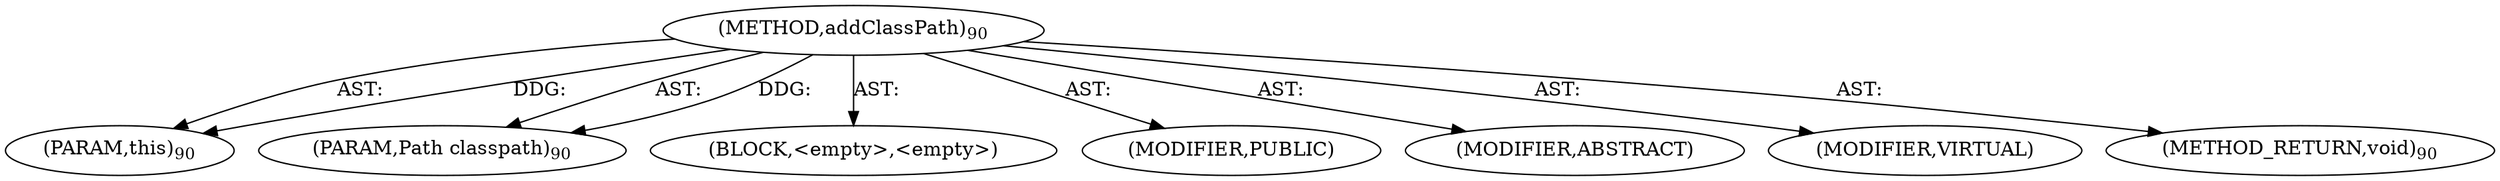 digraph "addClassPath" {  
"111669149697" [label = <(METHOD,addClassPath)<SUB>90</SUB>> ]
"115964116994" [label = <(PARAM,this)<SUB>90</SUB>> ]
"115964116995" [label = <(PARAM,Path classpath)<SUB>90</SUB>> ]
"25769803777" [label = <(BLOCK,&lt;empty&gt;,&lt;empty&gt;)> ]
"133143986179" [label = <(MODIFIER,PUBLIC)> ]
"133143986180" [label = <(MODIFIER,ABSTRACT)> ]
"133143986181" [label = <(MODIFIER,VIRTUAL)> ]
"128849018881" [label = <(METHOD_RETURN,void)<SUB>90</SUB>> ]
  "111669149697" -> "115964116994"  [ label = "AST: "] 
  "111669149697" -> "115964116995"  [ label = "AST: "] 
  "111669149697" -> "25769803777"  [ label = "AST: "] 
  "111669149697" -> "133143986179"  [ label = "AST: "] 
  "111669149697" -> "133143986180"  [ label = "AST: "] 
  "111669149697" -> "133143986181"  [ label = "AST: "] 
  "111669149697" -> "128849018881"  [ label = "AST: "] 
  "111669149697" -> "115964116994"  [ label = "DDG: "] 
  "111669149697" -> "115964116995"  [ label = "DDG: "] 
}
